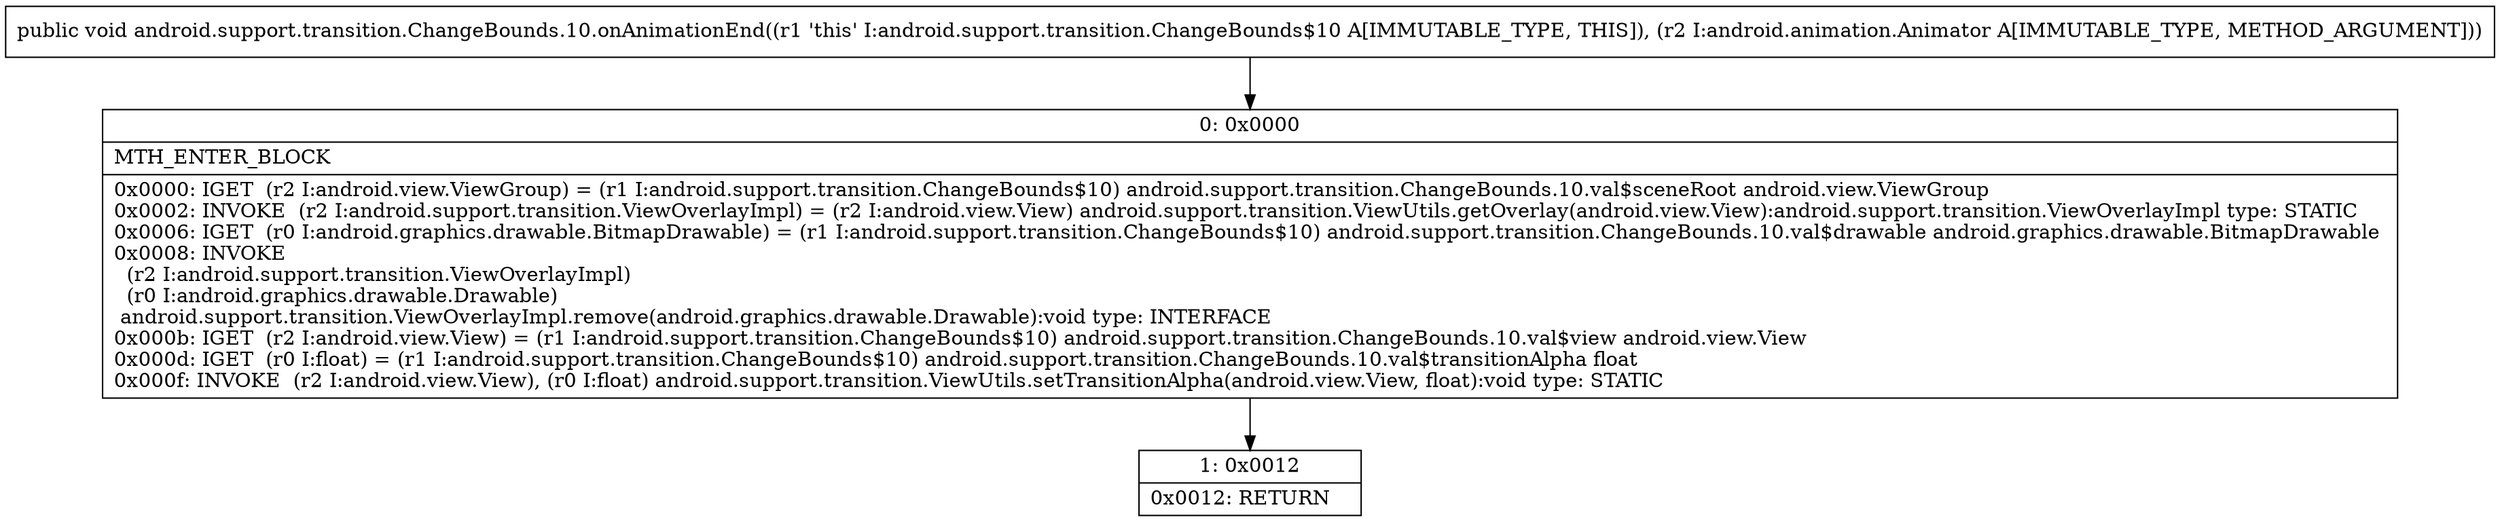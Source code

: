 digraph "CFG forandroid.support.transition.ChangeBounds.10.onAnimationEnd(Landroid\/animation\/Animator;)V" {
Node_0 [shape=record,label="{0\:\ 0x0000|MTH_ENTER_BLOCK\l|0x0000: IGET  (r2 I:android.view.ViewGroup) = (r1 I:android.support.transition.ChangeBounds$10) android.support.transition.ChangeBounds.10.val$sceneRoot android.view.ViewGroup \l0x0002: INVOKE  (r2 I:android.support.transition.ViewOverlayImpl) = (r2 I:android.view.View) android.support.transition.ViewUtils.getOverlay(android.view.View):android.support.transition.ViewOverlayImpl type: STATIC \l0x0006: IGET  (r0 I:android.graphics.drawable.BitmapDrawable) = (r1 I:android.support.transition.ChangeBounds$10) android.support.transition.ChangeBounds.10.val$drawable android.graphics.drawable.BitmapDrawable \l0x0008: INVOKE  \l  (r2 I:android.support.transition.ViewOverlayImpl)\l  (r0 I:android.graphics.drawable.Drawable)\l android.support.transition.ViewOverlayImpl.remove(android.graphics.drawable.Drawable):void type: INTERFACE \l0x000b: IGET  (r2 I:android.view.View) = (r1 I:android.support.transition.ChangeBounds$10) android.support.transition.ChangeBounds.10.val$view android.view.View \l0x000d: IGET  (r0 I:float) = (r1 I:android.support.transition.ChangeBounds$10) android.support.transition.ChangeBounds.10.val$transitionAlpha float \l0x000f: INVOKE  (r2 I:android.view.View), (r0 I:float) android.support.transition.ViewUtils.setTransitionAlpha(android.view.View, float):void type: STATIC \l}"];
Node_1 [shape=record,label="{1\:\ 0x0012|0x0012: RETURN   \l}"];
MethodNode[shape=record,label="{public void android.support.transition.ChangeBounds.10.onAnimationEnd((r1 'this' I:android.support.transition.ChangeBounds$10 A[IMMUTABLE_TYPE, THIS]), (r2 I:android.animation.Animator A[IMMUTABLE_TYPE, METHOD_ARGUMENT])) }"];
MethodNode -> Node_0;
Node_0 -> Node_1;
}

